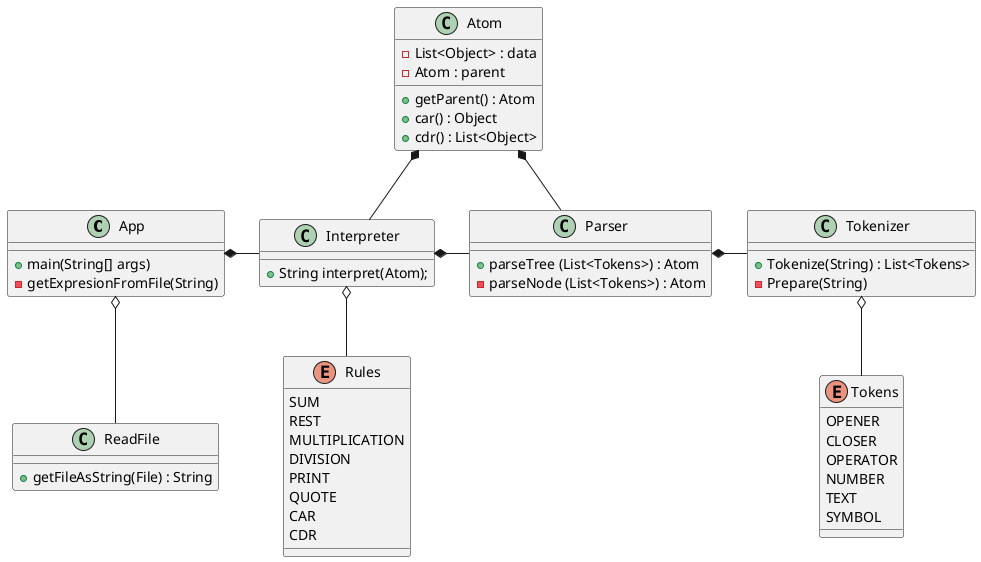 @startuml
'https://plantuml.com/class-diagram

class App
class Interpreter
class Parser
class Tokenizer
class ReadFile
class Atom
enum Tokens

App *- Interpreter
Interpreter *- Parser
Interpreter o-- Rules
Parser *- Tokenizer
App o-- ReadFile
Tokenizer o-- Tokens
Atom *-- Interpreter
Atom *-- Parser

class App {
    + main(String[] args)
    - getExpresionFromFile(String)
}
class Interpreter {
    + String interpret(Atom);
}

class Parser {
    + parseTree (List<Tokens>) : Atom
    - parseNode (List<Tokens>) : Atom
}

class Tokenizer {
    + Tokenize(String) : List<Tokens>
    - Prepare(String)
}

class Atom {
    - List<Object> : data
    - Atom : parent
    + getParent() : Atom
    + car() : Object
    + cdr() : List<Object>
}

class ReadFile {
    + getFileAsString(File) : String
}

enum Rules{
    SUM
    REST
    MULTIPLICATION
    DIVISION
    PRINT
    QUOTE
    CAR
    CDR
}

enum Tokens {
    OPENER
    CLOSER
    OPERATOR
    NUMBER
    TEXT
    SYMBOL
}

@enduml